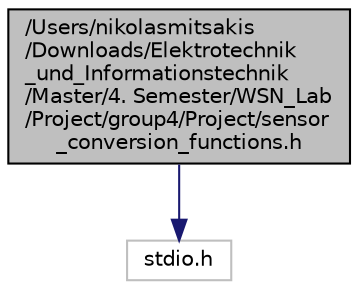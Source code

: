 digraph "/Users/nikolasmitsakis/Downloads/Elektrotechnik_und_Informationstechnik/Master/4. Semester/WSN_Lab/Project/group4/Project/sensor_conversion_functions.h"
{
 // LATEX_PDF_SIZE
  edge [fontname="Helvetica",fontsize="10",labelfontname="Helvetica",labelfontsize="10"];
  node [fontname="Helvetica",fontsize="10",shape=record];
  Node1 [label="/Users/nikolasmitsakis\l/Downloads/Elektrotechnik\l_und_Informationstechnik\l/Master/4. Semester/WSN_Lab\l/Project/group4/Project/sensor\l_conversion_functions.h",height=0.2,width=0.4,color="black", fillcolor="grey75", style="filled", fontcolor="black",tooltip=" "];
  Node1 -> Node2 [color="midnightblue",fontsize="10",style="solid",fontname="Helvetica"];
  Node2 [label="stdio.h",height=0.2,width=0.4,color="grey75", fillcolor="white", style="filled",tooltip=" "];
}
